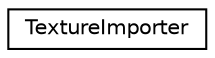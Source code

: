 digraph "Graphical Class Hierarchy"
{
 // INTERACTIVE_SVG=YES
 // LATEX_PDF_SIZE
  edge [fontname="Helvetica",fontsize="10",labelfontname="Helvetica",labelfontsize="10"];
  node [fontname="Helvetica",fontsize="10",shape=record];
  rankdir="LR";
  Node0 [label="TextureImporter",height=0.2,width=0.4,color="black", fillcolor="white", style="filled",URL="$class_texture_importer.html",tooltip=" "];
}
